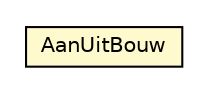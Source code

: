 #!/usr/local/bin/dot
#
# Class diagram 
# Generated by UMLGraph version R5_6-24-gf6e263 (http://www.umlgraph.org/)
#

digraph G {
	edge [fontname="Helvetica",fontsize=10,labelfontname="Helvetica",labelfontsize=10];
	node [fontname="Helvetica",fontsize=10,shape=plaintext];
	nodesep=0.25;
	ranksep=0.5;
	// nl.egem.stuf.sector.bg._0204.VBOFund.AanUitBouw
	c208016 [label=<<table title="nl.egem.stuf.sector.bg._0204.VBOFund.AanUitBouw" border="0" cellborder="1" cellspacing="0" cellpadding="2" port="p" bgcolor="lemonChiffon" href="./VBOFund.AanUitBouw.html">
		<tr><td><table border="0" cellspacing="0" cellpadding="1">
<tr><td align="center" balign="center"> AanUitBouw </td></tr>
		</table></td></tr>
		</table>>, URL="./VBOFund.AanUitBouw.html", fontname="Helvetica", fontcolor="black", fontsize=10.0];
}

